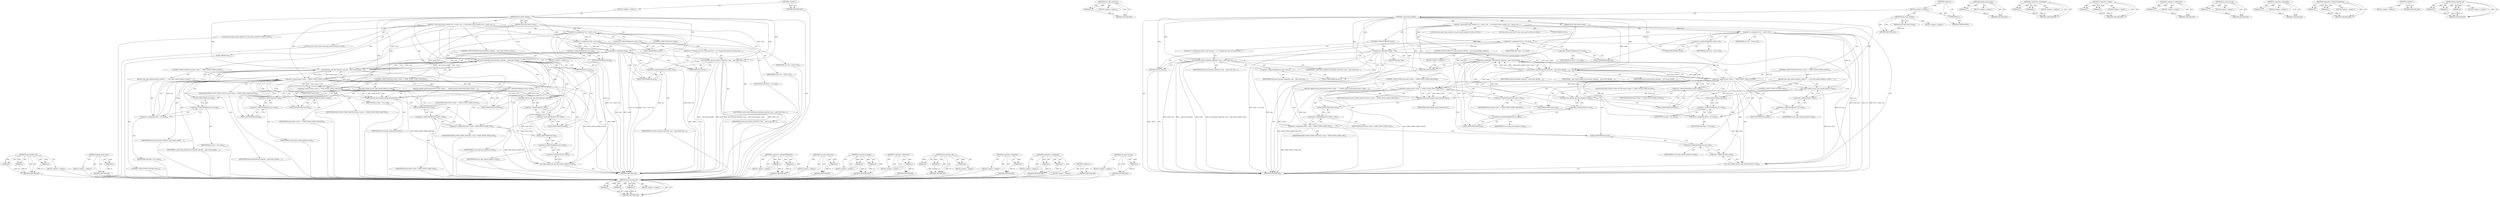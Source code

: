 digraph "task_function_call" {
vulnerable_126 [label=<(METHOD,task_function_call)>];
vulnerable_127 [label=<(PARAM,p1)>];
vulnerable_128 [label=<(PARAM,p2)>];
vulnerable_129 [label=<(PARAM,p3)>];
vulnerable_130 [label=<(BLOCK,&lt;empty&gt;,&lt;empty&gt;)>];
vulnerable_131 [label=<(METHOD_RETURN,ANY)>];
vulnerable_149 [label=<(METHOD,update_group_times)>];
vulnerable_150 [label=<(PARAM,p1)>];
vulnerable_151 [label=<(BLOCK,&lt;empty&gt;,&lt;empty&gt;)>];
vulnerable_152 [label=<(METHOD_RETURN,ANY)>];
vulnerable_6 [label=<(METHOD,&lt;global&gt;)<SUB>1</SUB>>];
vulnerable_7 [label=<(BLOCK,&lt;empty&gt;,&lt;empty&gt;)<SUB>1</SUB>>];
vulnerable_8 [label=<(METHOD,perf_event_disable)<SUB>1</SUB>>];
vulnerable_9 [label=<(PARAM,struct perf_event *event)<SUB>1</SUB>>];
vulnerable_10 [label=<(BLOCK,{
 	struct perf_event_context *ctx = event-&gt;ctx...,{
 	struct perf_event_context *ctx = event-&gt;ctx...)<SUB>2</SUB>>];
vulnerable_11 [label="<(LOCAL,struct perf_event_context* ctx: perf_event_context*)<SUB>3</SUB>>"];
vulnerable_12 [label=<(&lt;operator&gt;.assignment,*ctx = event-&gt;ctx)<SUB>3</SUB>>];
vulnerable_13 [label=<(IDENTIFIER,ctx,*ctx = event-&gt;ctx)<SUB>3</SUB>>];
vulnerable_14 [label=<(&lt;operator&gt;.indirectFieldAccess,event-&gt;ctx)<SUB>3</SUB>>];
vulnerable_15 [label=<(IDENTIFIER,event,*ctx = event-&gt;ctx)<SUB>3</SUB>>];
vulnerable_16 [label=<(FIELD_IDENTIFIER,ctx,ctx)<SUB>3</SUB>>];
vulnerable_17 [label="<(LOCAL,struct task_struct* task: task_struct*)<SUB>4</SUB>>"];
vulnerable_18 [label=<(&lt;operator&gt;.assignment,*task = ctx-&gt;task)<SUB>4</SUB>>];
vulnerable_19 [label=<(IDENTIFIER,task,*task = ctx-&gt;task)<SUB>4</SUB>>];
vulnerable_20 [label=<(&lt;operator&gt;.indirectFieldAccess,ctx-&gt;task)<SUB>4</SUB>>];
vulnerable_21 [label=<(IDENTIFIER,ctx,*task = ctx-&gt;task)<SUB>4</SUB>>];
vulnerable_22 [label=<(FIELD_IDENTIFIER,task,task)<SUB>4</SUB>>];
vulnerable_23 [label=<(CONTROL_STRUCTURE,IF,if (!task))<SUB>6</SUB>>];
vulnerable_24 [label=<(&lt;operator&gt;.logicalNot,!task)<SUB>6</SUB>>];
vulnerable_25 [label=<(IDENTIFIER,task,!task)<SUB>6</SUB>>];
vulnerable_26 [label=<(BLOCK,{
		/*
		 * Disable the event on the cpu that i...,{
		/*
		 * Disable the event on the cpu that i...)<SUB>6</SUB>>];
vulnerable_27 [label=<(cpu_function_call,cpu_function_call(event-&gt;cpu, __perf_event_disa...)<SUB>10</SUB>>];
vulnerable_28 [label=<(&lt;operator&gt;.indirectFieldAccess,event-&gt;cpu)<SUB>10</SUB>>];
vulnerable_29 [label=<(IDENTIFIER,event,cpu_function_call(event-&gt;cpu, __perf_event_disa...)<SUB>10</SUB>>];
vulnerable_30 [label=<(FIELD_IDENTIFIER,cpu,cpu)<SUB>10</SUB>>];
vulnerable_31 [label=<(IDENTIFIER,__perf_event_disable,cpu_function_call(event-&gt;cpu, __perf_event_disa...)<SUB>10</SUB>>];
vulnerable_32 [label=<(IDENTIFIER,event,cpu_function_call(event-&gt;cpu, __perf_event_disa...)<SUB>10</SUB>>];
vulnerable_33 [label=<(RETURN,return;,return;)<SUB>11</SUB>>];
vulnerable_34 [label=<(JUMP_TARGET,retry)<SUB>14</SUB>>];
vulnerable_35 [label=<(CONTROL_STRUCTURE,IF,if (!task_function_call(task, __perf_event_disable, event)))<SUB>15</SUB>>];
vulnerable_36 [label=<(&lt;operator&gt;.logicalNot,!task_function_call(task, __perf_event_disable,...)<SUB>15</SUB>>];
vulnerable_37 [label=<(task_function_call,task_function_call(task, __perf_event_disable, ...)<SUB>15</SUB>>];
vulnerable_38 [label=<(IDENTIFIER,task,task_function_call(task, __perf_event_disable, ...)<SUB>15</SUB>>];
vulnerable_39 [label=<(IDENTIFIER,__perf_event_disable,task_function_call(task, __perf_event_disable, ...)<SUB>15</SUB>>];
vulnerable_40 [label=<(IDENTIFIER,event,task_function_call(task, __perf_event_disable, ...)<SUB>15</SUB>>];
vulnerable_41 [label=<(BLOCK,&lt;empty&gt;,&lt;empty&gt;)<SUB>16</SUB>>];
vulnerable_42 [label=<(RETURN,return;,return;)<SUB>16</SUB>>];
vulnerable_43 [label=<(raw_spin_lock_irq,raw_spin_lock_irq(&amp;ctx-&gt;lock))<SUB>18</SUB>>];
vulnerable_44 [label=<(&lt;operator&gt;.addressOf,&amp;ctx-&gt;lock)<SUB>18</SUB>>];
vulnerable_45 [label=<(&lt;operator&gt;.indirectFieldAccess,ctx-&gt;lock)<SUB>18</SUB>>];
vulnerable_46 [label=<(IDENTIFIER,ctx,raw_spin_lock_irq(&amp;ctx-&gt;lock))<SUB>18</SUB>>];
vulnerable_47 [label=<(FIELD_IDENTIFIER,lock,lock)<SUB>18</SUB>>];
vulnerable_48 [label=<(CONTROL_STRUCTURE,IF,if (event-&gt;state == PERF_EVENT_STATE_ACTIVE))<SUB>22</SUB>>];
vulnerable_49 [label=<(&lt;operator&gt;.equals,event-&gt;state == PERF_EVENT_STATE_ACTIVE)<SUB>22</SUB>>];
vulnerable_50 [label=<(&lt;operator&gt;.indirectFieldAccess,event-&gt;state)<SUB>22</SUB>>];
vulnerable_51 [label=<(IDENTIFIER,event,event-&gt;state == PERF_EVENT_STATE_ACTIVE)<SUB>22</SUB>>];
vulnerable_52 [label=<(FIELD_IDENTIFIER,state,state)<SUB>22</SUB>>];
vulnerable_53 [label=<(IDENTIFIER,PERF_EVENT_STATE_ACTIVE,event-&gt;state == PERF_EVENT_STATE_ACTIVE)<SUB>22</SUB>>];
vulnerable_54 [label=<(BLOCK,{
		raw_spin_unlock_irq(&amp;ctx-&gt;lock);
		/*
		 * ...,{
		raw_spin_unlock_irq(&amp;ctx-&gt;lock);
		/*
		 * ...)<SUB>22</SUB>>];
vulnerable_55 [label=<(raw_spin_unlock_irq,raw_spin_unlock_irq(&amp;ctx-&gt;lock))<SUB>23</SUB>>];
vulnerable_56 [label=<(&lt;operator&gt;.addressOf,&amp;ctx-&gt;lock)<SUB>23</SUB>>];
vulnerable_57 [label=<(&lt;operator&gt;.indirectFieldAccess,ctx-&gt;lock)<SUB>23</SUB>>];
vulnerable_58 [label=<(IDENTIFIER,ctx,raw_spin_unlock_irq(&amp;ctx-&gt;lock))<SUB>23</SUB>>];
vulnerable_59 [label=<(FIELD_IDENTIFIER,lock,lock)<SUB>23</SUB>>];
vulnerable_60 [label=<(&lt;operator&gt;.assignment,task = ctx-&gt;task)<SUB>28</SUB>>];
vulnerable_61 [label=<(IDENTIFIER,task,task = ctx-&gt;task)<SUB>28</SUB>>];
vulnerable_62 [label=<(&lt;operator&gt;.indirectFieldAccess,ctx-&gt;task)<SUB>28</SUB>>];
vulnerable_63 [label=<(IDENTIFIER,ctx,task = ctx-&gt;task)<SUB>28</SUB>>];
vulnerable_64 [label=<(FIELD_IDENTIFIER,task,task)<SUB>28</SUB>>];
vulnerable_65 [label=<(CONTROL_STRUCTURE,GOTO,goto retry;)<SUB>29</SUB>>];
vulnerable_66 [label=<(CONTROL_STRUCTURE,IF,if (event-&gt;state == PERF_EVENT_STATE_INACTIVE))<SUB>36</SUB>>];
vulnerable_67 [label=<(&lt;operator&gt;.equals,event-&gt;state == PERF_EVENT_STATE_INACTIVE)<SUB>36</SUB>>];
vulnerable_68 [label=<(&lt;operator&gt;.indirectFieldAccess,event-&gt;state)<SUB>36</SUB>>];
vulnerable_69 [label=<(IDENTIFIER,event,event-&gt;state == PERF_EVENT_STATE_INACTIVE)<SUB>36</SUB>>];
vulnerable_70 [label=<(FIELD_IDENTIFIER,state,state)<SUB>36</SUB>>];
vulnerable_71 [label=<(IDENTIFIER,PERF_EVENT_STATE_INACTIVE,event-&gt;state == PERF_EVENT_STATE_INACTIVE)<SUB>36</SUB>>];
vulnerable_72 [label=<(BLOCK,{
		update_group_times(event);
		event-&gt;state =...,{
		update_group_times(event);
		event-&gt;state =...)<SUB>36</SUB>>];
vulnerable_73 [label=<(update_group_times,update_group_times(event))<SUB>37</SUB>>];
vulnerable_74 [label=<(IDENTIFIER,event,update_group_times(event))<SUB>37</SUB>>];
vulnerable_75 [label=<(&lt;operator&gt;.assignment,event-&gt;state = PERF_EVENT_STATE_OFF)<SUB>38</SUB>>];
vulnerable_76 [label=<(&lt;operator&gt;.indirectFieldAccess,event-&gt;state)<SUB>38</SUB>>];
vulnerable_77 [label=<(IDENTIFIER,event,event-&gt;state = PERF_EVENT_STATE_OFF)<SUB>38</SUB>>];
vulnerable_78 [label=<(FIELD_IDENTIFIER,state,state)<SUB>38</SUB>>];
vulnerable_79 [label=<(IDENTIFIER,PERF_EVENT_STATE_OFF,event-&gt;state = PERF_EVENT_STATE_OFF)<SUB>38</SUB>>];
vulnerable_80 [label=<(raw_spin_unlock_irq,raw_spin_unlock_irq(&amp;ctx-&gt;lock))<SUB>40</SUB>>];
vulnerable_81 [label=<(&lt;operator&gt;.addressOf,&amp;ctx-&gt;lock)<SUB>40</SUB>>];
vulnerable_82 [label=<(&lt;operator&gt;.indirectFieldAccess,ctx-&gt;lock)<SUB>40</SUB>>];
vulnerable_83 [label=<(IDENTIFIER,ctx,raw_spin_unlock_irq(&amp;ctx-&gt;lock))<SUB>40</SUB>>];
vulnerable_84 [label=<(FIELD_IDENTIFIER,lock,lock)<SUB>40</SUB>>];
vulnerable_85 [label=<(METHOD_RETURN,void)<SUB>1</SUB>>];
vulnerable_87 [label=<(METHOD_RETURN,ANY)<SUB>1</SUB>>];
vulnerable_111 [label=<(METHOD,&lt;operator&gt;.indirectFieldAccess)>];
vulnerable_112 [label=<(PARAM,p1)>];
vulnerable_113 [label=<(PARAM,p2)>];
vulnerable_114 [label=<(BLOCK,&lt;empty&gt;,&lt;empty&gt;)>];
vulnerable_115 [label=<(METHOD_RETURN,ANY)>];
vulnerable_145 [label=<(METHOD,raw_spin_unlock_irq)>];
vulnerable_146 [label=<(PARAM,p1)>];
vulnerable_147 [label=<(BLOCK,&lt;empty&gt;,&lt;empty&gt;)>];
vulnerable_148 [label=<(METHOD_RETURN,ANY)>];
vulnerable_140 [label=<(METHOD,&lt;operator&gt;.equals)>];
vulnerable_141 [label=<(PARAM,p1)>];
vulnerable_142 [label=<(PARAM,p2)>];
vulnerable_143 [label=<(BLOCK,&lt;empty&gt;,&lt;empty&gt;)>];
vulnerable_144 [label=<(METHOD_RETURN,ANY)>];
vulnerable_136 [label=<(METHOD,&lt;operator&gt;.addressOf)>];
vulnerable_137 [label=<(PARAM,p1)>];
vulnerable_138 [label=<(BLOCK,&lt;empty&gt;,&lt;empty&gt;)>];
vulnerable_139 [label=<(METHOD_RETURN,ANY)>];
vulnerable_120 [label=<(METHOD,cpu_function_call)>];
vulnerable_121 [label=<(PARAM,p1)>];
vulnerable_122 [label=<(PARAM,p2)>];
vulnerable_123 [label=<(PARAM,p3)>];
vulnerable_124 [label=<(BLOCK,&lt;empty&gt;,&lt;empty&gt;)>];
vulnerable_125 [label=<(METHOD_RETURN,ANY)>];
vulnerable_116 [label=<(METHOD,&lt;operator&gt;.logicalNot)>];
vulnerable_117 [label=<(PARAM,p1)>];
vulnerable_118 [label=<(BLOCK,&lt;empty&gt;,&lt;empty&gt;)>];
vulnerable_119 [label=<(METHOD_RETURN,ANY)>];
vulnerable_106 [label=<(METHOD,&lt;operator&gt;.assignment)>];
vulnerable_107 [label=<(PARAM,p1)>];
vulnerable_108 [label=<(PARAM,p2)>];
vulnerable_109 [label=<(BLOCK,&lt;empty&gt;,&lt;empty&gt;)>];
vulnerable_110 [label=<(METHOD_RETURN,ANY)>];
vulnerable_100 [label=<(METHOD,&lt;global&gt;)<SUB>1</SUB>>];
vulnerable_101 [label=<(BLOCK,&lt;empty&gt;,&lt;empty&gt;)>];
vulnerable_102 [label=<(METHOD_RETURN,ANY)>];
vulnerable_132 [label=<(METHOD,raw_spin_lock_irq)>];
vulnerable_133 [label=<(PARAM,p1)>];
vulnerable_134 [label=<(BLOCK,&lt;empty&gt;,&lt;empty&gt;)>];
vulnerable_135 [label=<(METHOD_RETURN,ANY)>];
fixed_126 [label=<(METHOD,cpu_function_call)>];
fixed_127 [label=<(PARAM,p1)>];
fixed_128 [label=<(PARAM,p2)>];
fixed_129 [label=<(PARAM,p3)>];
fixed_130 [label=<(BLOCK,&lt;empty&gt;,&lt;empty&gt;)>];
fixed_131 [label=<(METHOD_RETURN,ANY)>];
fixed_151 [label=<(METHOD,raw_spin_unlock_irq)>];
fixed_152 [label=<(PARAM,p1)>];
fixed_153 [label=<(BLOCK,&lt;empty&gt;,&lt;empty&gt;)>];
fixed_154 [label=<(METHOD_RETURN,ANY)>];
fixed_6 [label=<(METHOD,&lt;global&gt;)<SUB>1</SUB>>];
fixed_7 [label=<(BLOCK,&lt;empty&gt;,&lt;empty&gt;)<SUB>1</SUB>>];
fixed_8 [label=<(METHOD,perf_event_disable)<SUB>1</SUB>>];
fixed_9 [label=<(PARAM,struct perf_event *event)<SUB>1</SUB>>];
fixed_10 [label=<(BLOCK,&lt;empty&gt;,&lt;empty&gt;)>];
fixed_11 [label=<(METHOD_RETURN,void)<SUB>1</SUB>>];
fixed_13 [label=<(UNKNOWN,),))<SUB>1</SUB>>];
fixed_14 [label=<(METHOD,_perf_event_disable)<SUB>2</SUB>>];
fixed_15 [label=<(PARAM,struct perf_event *event)<SUB>2</SUB>>];
fixed_16 [label=<(BLOCK,{
 	struct perf_event_context *ctx = event-&gt;ctx...,{
 	struct perf_event_context *ctx = event-&gt;ctx...)<SUB>3</SUB>>];
fixed_17 [label="<(LOCAL,struct perf_event_context* ctx: perf_event_context*)<SUB>4</SUB>>"];
fixed_18 [label=<(&lt;operator&gt;.assignment,*ctx = event-&gt;ctx)<SUB>4</SUB>>];
fixed_19 [label=<(IDENTIFIER,ctx,*ctx = event-&gt;ctx)<SUB>4</SUB>>];
fixed_20 [label=<(&lt;operator&gt;.indirectFieldAccess,event-&gt;ctx)<SUB>4</SUB>>];
fixed_21 [label=<(IDENTIFIER,event,*ctx = event-&gt;ctx)<SUB>4</SUB>>];
fixed_22 [label=<(FIELD_IDENTIFIER,ctx,ctx)<SUB>4</SUB>>];
fixed_23 [label="<(LOCAL,struct task_struct* task: task_struct*)<SUB>5</SUB>>"];
fixed_24 [label=<(&lt;operator&gt;.assignment,*task = ctx-&gt;task)<SUB>5</SUB>>];
fixed_25 [label=<(IDENTIFIER,task,*task = ctx-&gt;task)<SUB>5</SUB>>];
fixed_26 [label=<(&lt;operator&gt;.indirectFieldAccess,ctx-&gt;task)<SUB>5</SUB>>];
fixed_27 [label=<(IDENTIFIER,ctx,*task = ctx-&gt;task)<SUB>5</SUB>>];
fixed_28 [label=<(FIELD_IDENTIFIER,task,task)<SUB>5</SUB>>];
fixed_29 [label=<(CONTROL_STRUCTURE,IF,if (!task))<SUB>7</SUB>>];
fixed_30 [label=<(&lt;operator&gt;.logicalNot,!task)<SUB>7</SUB>>];
fixed_31 [label=<(IDENTIFIER,task,!task)<SUB>7</SUB>>];
fixed_32 [label=<(BLOCK,{
		/*
		 * Disable the event on the cpu that i...,{
		/*
		 * Disable the event on the cpu that i...)<SUB>7</SUB>>];
fixed_33 [label=<(cpu_function_call,cpu_function_call(event-&gt;cpu, __perf_event_disa...)<SUB>11</SUB>>];
fixed_34 [label=<(&lt;operator&gt;.indirectFieldAccess,event-&gt;cpu)<SUB>11</SUB>>];
fixed_35 [label=<(IDENTIFIER,event,cpu_function_call(event-&gt;cpu, __perf_event_disa...)<SUB>11</SUB>>];
fixed_36 [label=<(FIELD_IDENTIFIER,cpu,cpu)<SUB>11</SUB>>];
fixed_37 [label=<(IDENTIFIER,__perf_event_disable,cpu_function_call(event-&gt;cpu, __perf_event_disa...)<SUB>11</SUB>>];
fixed_38 [label=<(IDENTIFIER,event,cpu_function_call(event-&gt;cpu, __perf_event_disa...)<SUB>11</SUB>>];
fixed_39 [label=<(RETURN,return;,return;)<SUB>12</SUB>>];
fixed_40 [label=<(JUMP_TARGET,retry)<SUB>15</SUB>>];
fixed_41 [label=<(CONTROL_STRUCTURE,IF,if (!task_function_call(task, __perf_event_disable, event)))<SUB>16</SUB>>];
fixed_42 [label=<(&lt;operator&gt;.logicalNot,!task_function_call(task, __perf_event_disable,...)<SUB>16</SUB>>];
fixed_43 [label=<(task_function_call,task_function_call(task, __perf_event_disable, ...)<SUB>16</SUB>>];
fixed_44 [label=<(IDENTIFIER,task,task_function_call(task, __perf_event_disable, ...)<SUB>16</SUB>>];
fixed_45 [label=<(IDENTIFIER,__perf_event_disable,task_function_call(task, __perf_event_disable, ...)<SUB>16</SUB>>];
fixed_46 [label=<(IDENTIFIER,event,task_function_call(task, __perf_event_disable, ...)<SUB>16</SUB>>];
fixed_47 [label=<(BLOCK,&lt;empty&gt;,&lt;empty&gt;)<SUB>17</SUB>>];
fixed_48 [label=<(RETURN,return;,return;)<SUB>17</SUB>>];
fixed_49 [label=<(raw_spin_lock_irq,raw_spin_lock_irq(&amp;ctx-&gt;lock))<SUB>19</SUB>>];
fixed_50 [label=<(&lt;operator&gt;.addressOf,&amp;ctx-&gt;lock)<SUB>19</SUB>>];
fixed_51 [label=<(&lt;operator&gt;.indirectFieldAccess,ctx-&gt;lock)<SUB>19</SUB>>];
fixed_52 [label=<(IDENTIFIER,ctx,raw_spin_lock_irq(&amp;ctx-&gt;lock))<SUB>19</SUB>>];
fixed_53 [label=<(FIELD_IDENTIFIER,lock,lock)<SUB>19</SUB>>];
fixed_54 [label=<(CONTROL_STRUCTURE,IF,if (event-&gt;state == PERF_EVENT_STATE_ACTIVE))<SUB>23</SUB>>];
fixed_55 [label=<(&lt;operator&gt;.equals,event-&gt;state == PERF_EVENT_STATE_ACTIVE)<SUB>23</SUB>>];
fixed_56 [label=<(&lt;operator&gt;.indirectFieldAccess,event-&gt;state)<SUB>23</SUB>>];
fixed_57 [label=<(IDENTIFIER,event,event-&gt;state == PERF_EVENT_STATE_ACTIVE)<SUB>23</SUB>>];
fixed_58 [label=<(FIELD_IDENTIFIER,state,state)<SUB>23</SUB>>];
fixed_59 [label=<(IDENTIFIER,PERF_EVENT_STATE_ACTIVE,event-&gt;state == PERF_EVENT_STATE_ACTIVE)<SUB>23</SUB>>];
fixed_60 [label=<(BLOCK,{
		raw_spin_unlock_irq(&amp;ctx-&gt;lock);
		/*
		 * ...,{
		raw_spin_unlock_irq(&amp;ctx-&gt;lock);
		/*
		 * ...)<SUB>23</SUB>>];
fixed_61 [label=<(raw_spin_unlock_irq,raw_spin_unlock_irq(&amp;ctx-&gt;lock))<SUB>24</SUB>>];
fixed_62 [label=<(&lt;operator&gt;.addressOf,&amp;ctx-&gt;lock)<SUB>24</SUB>>];
fixed_63 [label=<(&lt;operator&gt;.indirectFieldAccess,ctx-&gt;lock)<SUB>24</SUB>>];
fixed_64 [label=<(IDENTIFIER,ctx,raw_spin_unlock_irq(&amp;ctx-&gt;lock))<SUB>24</SUB>>];
fixed_65 [label=<(FIELD_IDENTIFIER,lock,lock)<SUB>24</SUB>>];
fixed_66 [label=<(&lt;operator&gt;.assignment,task = ctx-&gt;task)<SUB>29</SUB>>];
fixed_67 [label=<(IDENTIFIER,task,task = ctx-&gt;task)<SUB>29</SUB>>];
fixed_68 [label=<(&lt;operator&gt;.indirectFieldAccess,ctx-&gt;task)<SUB>29</SUB>>];
fixed_69 [label=<(IDENTIFIER,ctx,task = ctx-&gt;task)<SUB>29</SUB>>];
fixed_70 [label=<(FIELD_IDENTIFIER,task,task)<SUB>29</SUB>>];
fixed_71 [label=<(CONTROL_STRUCTURE,GOTO,goto retry;)<SUB>30</SUB>>];
fixed_72 [label=<(CONTROL_STRUCTURE,IF,if (event-&gt;state == PERF_EVENT_STATE_INACTIVE))<SUB>37</SUB>>];
fixed_73 [label=<(&lt;operator&gt;.equals,event-&gt;state == PERF_EVENT_STATE_INACTIVE)<SUB>37</SUB>>];
fixed_74 [label=<(&lt;operator&gt;.indirectFieldAccess,event-&gt;state)<SUB>37</SUB>>];
fixed_75 [label=<(IDENTIFIER,event,event-&gt;state == PERF_EVENT_STATE_INACTIVE)<SUB>37</SUB>>];
fixed_76 [label=<(FIELD_IDENTIFIER,state,state)<SUB>37</SUB>>];
fixed_77 [label=<(IDENTIFIER,PERF_EVENT_STATE_INACTIVE,event-&gt;state == PERF_EVENT_STATE_INACTIVE)<SUB>37</SUB>>];
fixed_78 [label=<(BLOCK,{
		update_group_times(event);
		event-&gt;state =...,{
		update_group_times(event);
		event-&gt;state =...)<SUB>37</SUB>>];
fixed_79 [label=<(update_group_times,update_group_times(event))<SUB>38</SUB>>];
fixed_80 [label=<(IDENTIFIER,event,update_group_times(event))<SUB>38</SUB>>];
fixed_81 [label=<(&lt;operator&gt;.assignment,event-&gt;state = PERF_EVENT_STATE_OFF)<SUB>39</SUB>>];
fixed_82 [label=<(&lt;operator&gt;.indirectFieldAccess,event-&gt;state)<SUB>39</SUB>>];
fixed_83 [label=<(IDENTIFIER,event,event-&gt;state = PERF_EVENT_STATE_OFF)<SUB>39</SUB>>];
fixed_84 [label=<(FIELD_IDENTIFIER,state,state)<SUB>39</SUB>>];
fixed_85 [label=<(IDENTIFIER,PERF_EVENT_STATE_OFF,event-&gt;state = PERF_EVENT_STATE_OFF)<SUB>39</SUB>>];
fixed_86 [label=<(raw_spin_unlock_irq,raw_spin_unlock_irq(&amp;ctx-&gt;lock))<SUB>41</SUB>>];
fixed_87 [label=<(&lt;operator&gt;.addressOf,&amp;ctx-&gt;lock)<SUB>41</SUB>>];
fixed_88 [label=<(&lt;operator&gt;.indirectFieldAccess,ctx-&gt;lock)<SUB>41</SUB>>];
fixed_89 [label=<(IDENTIFIER,ctx,raw_spin_unlock_irq(&amp;ctx-&gt;lock))<SUB>41</SUB>>];
fixed_90 [label=<(FIELD_IDENTIFIER,lock,lock)<SUB>41</SUB>>];
fixed_91 [label=<(METHOD_RETURN,void)<SUB>2</SUB>>];
fixed_93 [label=<(METHOD_RETURN,ANY)<SUB>1</SUB>>];
fixed_155 [label=<(METHOD,update_group_times)>];
fixed_156 [label=<(PARAM,p1)>];
fixed_157 [label=<(BLOCK,&lt;empty&gt;,&lt;empty&gt;)>];
fixed_158 [label=<(METHOD_RETURN,ANY)>];
fixed_112 [label=<(METHOD,&lt;operator&gt;.assignment)>];
fixed_113 [label=<(PARAM,p1)>];
fixed_114 [label=<(PARAM,p2)>];
fixed_115 [label=<(BLOCK,&lt;empty&gt;,&lt;empty&gt;)>];
fixed_116 [label=<(METHOD_RETURN,ANY)>];
fixed_146 [label=<(METHOD,&lt;operator&gt;.equals)>];
fixed_147 [label=<(PARAM,p1)>];
fixed_148 [label=<(PARAM,p2)>];
fixed_149 [label=<(BLOCK,&lt;empty&gt;,&lt;empty&gt;)>];
fixed_150 [label=<(METHOD_RETURN,ANY)>];
fixed_142 [label=<(METHOD,&lt;operator&gt;.addressOf)>];
fixed_143 [label=<(PARAM,p1)>];
fixed_144 [label=<(BLOCK,&lt;empty&gt;,&lt;empty&gt;)>];
fixed_145 [label=<(METHOD_RETURN,ANY)>];
fixed_138 [label=<(METHOD,raw_spin_lock_irq)>];
fixed_139 [label=<(PARAM,p1)>];
fixed_140 [label=<(BLOCK,&lt;empty&gt;,&lt;empty&gt;)>];
fixed_141 [label=<(METHOD_RETURN,ANY)>];
fixed_122 [label=<(METHOD,&lt;operator&gt;.logicalNot)>];
fixed_123 [label=<(PARAM,p1)>];
fixed_124 [label=<(BLOCK,&lt;empty&gt;,&lt;empty&gt;)>];
fixed_125 [label=<(METHOD_RETURN,ANY)>];
fixed_117 [label=<(METHOD,&lt;operator&gt;.indirectFieldAccess)>];
fixed_118 [label=<(PARAM,p1)>];
fixed_119 [label=<(PARAM,p2)>];
fixed_120 [label=<(BLOCK,&lt;empty&gt;,&lt;empty&gt;)>];
fixed_121 [label=<(METHOD_RETURN,ANY)>];
fixed_106 [label=<(METHOD,&lt;global&gt;)<SUB>1</SUB>>];
fixed_107 [label=<(BLOCK,&lt;empty&gt;,&lt;empty&gt;)>];
fixed_108 [label=<(METHOD_RETURN,ANY)>];
fixed_132 [label=<(METHOD,task_function_call)>];
fixed_133 [label=<(PARAM,p1)>];
fixed_134 [label=<(PARAM,p2)>];
fixed_135 [label=<(PARAM,p3)>];
fixed_136 [label=<(BLOCK,&lt;empty&gt;,&lt;empty&gt;)>];
fixed_137 [label=<(METHOD_RETURN,ANY)>];
vulnerable_126 -> vulnerable_127  [key=0, label="AST: "];
vulnerable_126 -> vulnerable_127  [key=1, label="DDG: "];
vulnerable_126 -> vulnerable_130  [key=0, label="AST: "];
vulnerable_126 -> vulnerable_128  [key=0, label="AST: "];
vulnerable_126 -> vulnerable_128  [key=1, label="DDG: "];
vulnerable_126 -> vulnerable_131  [key=0, label="AST: "];
vulnerable_126 -> vulnerable_131  [key=1, label="CFG: "];
vulnerable_126 -> vulnerable_129  [key=0, label="AST: "];
vulnerable_126 -> vulnerable_129  [key=1, label="DDG: "];
vulnerable_127 -> vulnerable_131  [key=0, label="DDG: p1"];
vulnerable_128 -> vulnerable_131  [key=0, label="DDG: p2"];
vulnerable_129 -> vulnerable_131  [key=0, label="DDG: p3"];
vulnerable_130 -> fixed_126  [key=0];
vulnerable_131 -> fixed_126  [key=0];
vulnerable_149 -> vulnerable_150  [key=0, label="AST: "];
vulnerable_149 -> vulnerable_150  [key=1, label="DDG: "];
vulnerable_149 -> vulnerable_151  [key=0, label="AST: "];
vulnerable_149 -> vulnerable_152  [key=0, label="AST: "];
vulnerable_149 -> vulnerable_152  [key=1, label="CFG: "];
vulnerable_150 -> vulnerable_152  [key=0, label="DDG: p1"];
vulnerable_151 -> fixed_126  [key=0];
vulnerable_152 -> fixed_126  [key=0];
vulnerable_6 -> vulnerable_7  [key=0, label="AST: "];
vulnerable_6 -> vulnerable_87  [key=0, label="AST: "];
vulnerable_6 -> vulnerable_87  [key=1, label="CFG: "];
vulnerable_7 -> vulnerable_8  [key=0, label="AST: "];
vulnerable_8 -> vulnerable_9  [key=0, label="AST: "];
vulnerable_8 -> vulnerable_9  [key=1, label="DDG: "];
vulnerable_8 -> vulnerable_10  [key=0, label="AST: "];
vulnerable_8 -> vulnerable_85  [key=0, label="AST: "];
vulnerable_8 -> vulnerable_16  [key=0, label="CFG: "];
vulnerable_8 -> vulnerable_24  [key=0, label="DDG: "];
vulnerable_8 -> vulnerable_33  [key=0, label="DDG: "];
vulnerable_8 -> vulnerable_42  [key=0, label="DDG: "];
vulnerable_8 -> vulnerable_49  [key=0, label="DDG: "];
vulnerable_8 -> vulnerable_67  [key=0, label="DDG: "];
vulnerable_8 -> vulnerable_75  [key=0, label="DDG: "];
vulnerable_8 -> vulnerable_27  [key=0, label="DDG: "];
vulnerable_8 -> vulnerable_37  [key=0, label="DDG: "];
vulnerable_8 -> vulnerable_73  [key=0, label="DDG: "];
vulnerable_9 -> vulnerable_12  [key=0, label="DDG: event"];
vulnerable_9 -> vulnerable_27  [key=0, label="DDG: event"];
vulnerable_9 -> vulnerable_37  [key=0, label="DDG: event"];
vulnerable_9 -> vulnerable_73  [key=0, label="DDG: event"];
vulnerable_10 -> vulnerable_11  [key=0, label="AST: "];
vulnerable_10 -> vulnerable_12  [key=0, label="AST: "];
vulnerable_10 -> vulnerable_17  [key=0, label="AST: "];
vulnerable_10 -> vulnerable_18  [key=0, label="AST: "];
vulnerable_10 -> vulnerable_23  [key=0, label="AST: "];
vulnerable_10 -> vulnerable_34  [key=0, label="AST: "];
vulnerable_10 -> vulnerable_35  [key=0, label="AST: "];
vulnerable_10 -> vulnerable_43  [key=0, label="AST: "];
vulnerable_10 -> vulnerable_48  [key=0, label="AST: "];
vulnerable_10 -> vulnerable_66  [key=0, label="AST: "];
vulnerable_10 -> vulnerable_80  [key=0, label="AST: "];
vulnerable_11 -> fixed_126  [key=0];
vulnerable_12 -> vulnerable_13  [key=0, label="AST: "];
vulnerable_12 -> vulnerable_14  [key=0, label="AST: "];
vulnerable_12 -> vulnerable_22  [key=0, label="CFG: "];
vulnerable_12 -> vulnerable_85  [key=0, label="DDG: ctx"];
vulnerable_12 -> vulnerable_85  [key=1, label="DDG: event-&gt;ctx"];
vulnerable_12 -> vulnerable_85  [key=2, label="DDG: *ctx = event-&gt;ctx"];
vulnerable_12 -> vulnerable_18  [key=0, label="DDG: ctx"];
vulnerable_12 -> vulnerable_43  [key=0, label="DDG: ctx"];
vulnerable_12 -> vulnerable_80  [key=0, label="DDG: ctx"];
vulnerable_12 -> vulnerable_60  [key=0, label="DDG: ctx"];
vulnerable_12 -> vulnerable_55  [key=0, label="DDG: ctx"];
vulnerable_13 -> fixed_126  [key=0];
vulnerable_14 -> vulnerable_15  [key=0, label="AST: "];
vulnerable_14 -> vulnerable_16  [key=0, label="AST: "];
vulnerable_14 -> vulnerable_12  [key=0, label="CFG: "];
vulnerable_15 -> fixed_126  [key=0];
vulnerable_16 -> vulnerable_14  [key=0, label="CFG: "];
vulnerable_17 -> fixed_126  [key=0];
vulnerable_18 -> vulnerable_19  [key=0, label="AST: "];
vulnerable_18 -> vulnerable_20  [key=0, label="AST: "];
vulnerable_18 -> vulnerable_24  [key=0, label="CFG: "];
vulnerable_18 -> vulnerable_24  [key=1, label="DDG: task"];
vulnerable_18 -> vulnerable_85  [key=0, label="DDG: ctx-&gt;task"];
vulnerable_18 -> vulnerable_85  [key=1, label="DDG: *task = ctx-&gt;task"];
vulnerable_19 -> fixed_126  [key=0];
vulnerable_20 -> vulnerable_21  [key=0, label="AST: "];
vulnerable_20 -> vulnerable_22  [key=0, label="AST: "];
vulnerable_20 -> vulnerable_18  [key=0, label="CFG: "];
vulnerable_21 -> fixed_126  [key=0];
vulnerable_22 -> vulnerable_20  [key=0, label="CFG: "];
vulnerable_23 -> vulnerable_24  [key=0, label="AST: "];
vulnerable_23 -> vulnerable_26  [key=0, label="AST: "];
vulnerable_24 -> vulnerable_25  [key=0, label="AST: "];
vulnerable_24 -> vulnerable_30  [key=0, label="CFG: "];
vulnerable_24 -> vulnerable_30  [key=1, label="CDG: "];
vulnerable_24 -> vulnerable_37  [key=0, label="CFG: "];
vulnerable_24 -> vulnerable_37  [key=1, label="DDG: task"];
vulnerable_24 -> vulnerable_37  [key=2, label="CDG: "];
vulnerable_24 -> vulnerable_85  [key=0, label="DDG: task"];
vulnerable_24 -> vulnerable_85  [key=1, label="DDG: !task"];
vulnerable_24 -> vulnerable_28  [key=0, label="CDG: "];
vulnerable_24 -> vulnerable_27  [key=0, label="CDG: "];
vulnerable_24 -> vulnerable_33  [key=0, label="CDG: "];
vulnerable_24 -> vulnerable_36  [key=0, label="CDG: "];
vulnerable_25 -> fixed_126  [key=0];
vulnerable_26 -> vulnerable_27  [key=0, label="AST: "];
vulnerable_26 -> vulnerable_33  [key=0, label="AST: "];
vulnerable_27 -> vulnerable_28  [key=0, label="AST: "];
vulnerable_27 -> vulnerable_31  [key=0, label="AST: "];
vulnerable_27 -> vulnerable_32  [key=0, label="AST: "];
vulnerable_27 -> vulnerable_33  [key=0, label="CFG: "];
vulnerable_27 -> vulnerable_85  [key=0, label="DDG: event-&gt;cpu"];
vulnerable_27 -> vulnerable_85  [key=1, label="DDG: __perf_event_disable"];
vulnerable_27 -> vulnerable_85  [key=2, label="DDG: event"];
vulnerable_27 -> vulnerable_85  [key=3, label="DDG: cpu_function_call(event-&gt;cpu, __perf_event_disable, event)"];
vulnerable_28 -> vulnerable_29  [key=0, label="AST: "];
vulnerable_28 -> vulnerable_30  [key=0, label="AST: "];
vulnerable_28 -> vulnerable_27  [key=0, label="CFG: "];
vulnerable_29 -> fixed_126  [key=0];
vulnerable_30 -> vulnerable_28  [key=0, label="CFG: "];
vulnerable_31 -> fixed_126  [key=0];
vulnerable_32 -> fixed_126  [key=0];
vulnerable_33 -> vulnerable_85  [key=0, label="CFG: "];
vulnerable_33 -> vulnerable_85  [key=1, label="DDG: &lt;RET&gt;"];
vulnerable_34 -> fixed_126  [key=0];
vulnerable_35 -> vulnerable_36  [key=0, label="AST: "];
vulnerable_35 -> vulnerable_41  [key=0, label="AST: "];
vulnerable_36 -> vulnerable_37  [key=0, label="AST: "];
vulnerable_36 -> vulnerable_42  [key=0, label="CFG: "];
vulnerable_36 -> vulnerable_42  [key=1, label="CDG: "];
vulnerable_36 -> vulnerable_47  [key=0, label="CFG: "];
vulnerable_36 -> vulnerable_47  [key=1, label="CDG: "];
vulnerable_36 -> vulnerable_49  [key=0, label="CDG: "];
vulnerable_36 -> vulnerable_52  [key=0, label="CDG: "];
vulnerable_36 -> vulnerable_45  [key=0, label="CDG: "];
vulnerable_36 -> vulnerable_50  [key=0, label="CDG: "];
vulnerable_36 -> vulnerable_44  [key=0, label="CDG: "];
vulnerable_36 -> vulnerable_43  [key=0, label="CDG: "];
vulnerable_37 -> vulnerable_38  [key=0, label="AST: "];
vulnerable_37 -> vulnerable_39  [key=0, label="AST: "];
vulnerable_37 -> vulnerable_40  [key=0, label="AST: "];
vulnerable_37 -> vulnerable_36  [key=0, label="CFG: "];
vulnerable_37 -> vulnerable_36  [key=1, label="DDG: task"];
vulnerable_37 -> vulnerable_36  [key=2, label="DDG: __perf_event_disable"];
vulnerable_37 -> vulnerable_36  [key=3, label="DDG: event"];
vulnerable_37 -> vulnerable_49  [key=0, label="DDG: event"];
vulnerable_37 -> vulnerable_67  [key=0, label="DDG: event"];
vulnerable_37 -> vulnerable_73  [key=0, label="DDG: event"];
vulnerable_38 -> fixed_126  [key=0];
vulnerable_39 -> fixed_126  [key=0];
vulnerable_40 -> fixed_126  [key=0];
vulnerable_41 -> vulnerable_42  [key=0, label="AST: "];
vulnerable_42 -> vulnerable_85  [key=0, label="CFG: "];
vulnerable_42 -> vulnerable_85  [key=1, label="DDG: &lt;RET&gt;"];
vulnerable_43 -> vulnerable_44  [key=0, label="AST: "];
vulnerable_43 -> vulnerable_52  [key=0, label="CFG: "];
vulnerable_43 -> vulnerable_80  [key=0, label="DDG: &amp;ctx-&gt;lock"];
vulnerable_43 -> vulnerable_55  [key=0, label="DDG: &amp;ctx-&gt;lock"];
vulnerable_44 -> vulnerable_45  [key=0, label="AST: "];
vulnerable_44 -> vulnerable_43  [key=0, label="CFG: "];
vulnerable_45 -> vulnerable_46  [key=0, label="AST: "];
vulnerable_45 -> vulnerable_47  [key=0, label="AST: "];
vulnerable_45 -> vulnerable_44  [key=0, label="CFG: "];
vulnerable_46 -> fixed_126  [key=0];
vulnerable_47 -> vulnerable_45  [key=0, label="CFG: "];
vulnerable_48 -> vulnerable_49  [key=0, label="AST: "];
vulnerable_48 -> vulnerable_54  [key=0, label="AST: "];
vulnerable_49 -> vulnerable_50  [key=0, label="AST: "];
vulnerable_49 -> vulnerable_53  [key=0, label="AST: "];
vulnerable_49 -> vulnerable_59  [key=0, label="CFG: "];
vulnerable_49 -> vulnerable_59  [key=1, label="CDG: "];
vulnerable_49 -> vulnerable_70  [key=0, label="CFG: "];
vulnerable_49 -> vulnerable_70  [key=1, label="CDG: "];
vulnerable_49 -> vulnerable_85  [key=0, label="DDG: PERF_EVENT_STATE_ACTIVE"];
vulnerable_49 -> vulnerable_67  [key=0, label="DDG: event-&gt;state"];
vulnerable_49 -> vulnerable_67  [key=1, label="CDG: "];
vulnerable_49 -> vulnerable_37  [key=0, label="DDG: event-&gt;state"];
vulnerable_49 -> vulnerable_37  [key=1, label="CDG: "];
vulnerable_49 -> vulnerable_68  [key=0, label="CDG: "];
vulnerable_49 -> vulnerable_60  [key=0, label="CDG: "];
vulnerable_49 -> vulnerable_64  [key=0, label="CDG: "];
vulnerable_49 -> vulnerable_57  [key=0, label="CDG: "];
vulnerable_49 -> vulnerable_81  [key=0, label="CDG: "];
vulnerable_49 -> vulnerable_84  [key=0, label="CDG: "];
vulnerable_49 -> vulnerable_56  [key=0, label="CDG: "];
vulnerable_49 -> vulnerable_82  [key=0, label="CDG: "];
vulnerable_49 -> vulnerable_80  [key=0, label="CDG: "];
vulnerable_49 -> vulnerable_36  [key=0, label="CDG: "];
vulnerable_49 -> vulnerable_55  [key=0, label="CDG: "];
vulnerable_49 -> vulnerable_62  [key=0, label="CDG: "];
vulnerable_50 -> vulnerable_51  [key=0, label="AST: "];
vulnerable_50 -> vulnerable_52  [key=0, label="AST: "];
vulnerable_50 -> vulnerable_49  [key=0, label="CFG: "];
vulnerable_51 -> fixed_126  [key=0];
vulnerable_52 -> vulnerable_50  [key=0, label="CFG: "];
vulnerable_53 -> fixed_126  [key=0];
vulnerable_54 -> vulnerable_55  [key=0, label="AST: "];
vulnerable_54 -> vulnerable_60  [key=0, label="AST: "];
vulnerable_54 -> vulnerable_65  [key=0, label="AST: "];
vulnerable_55 -> vulnerable_56  [key=0, label="AST: "];
vulnerable_55 -> vulnerable_64  [key=0, label="CFG: "];
vulnerable_55 -> vulnerable_43  [key=0, label="DDG: &amp;ctx-&gt;lock"];
vulnerable_55 -> vulnerable_80  [key=0, label="DDG: &amp;ctx-&gt;lock"];
vulnerable_56 -> vulnerable_57  [key=0, label="AST: "];
vulnerable_56 -> vulnerable_55  [key=0, label="CFG: "];
vulnerable_57 -> vulnerable_58  [key=0, label="AST: "];
vulnerable_57 -> vulnerable_59  [key=0, label="AST: "];
vulnerable_57 -> vulnerable_56  [key=0, label="CFG: "];
vulnerable_58 -> fixed_126  [key=0];
vulnerable_59 -> vulnerable_57  [key=0, label="CFG: "];
vulnerable_60 -> vulnerable_61  [key=0, label="AST: "];
vulnerable_60 -> vulnerable_62  [key=0, label="AST: "];
vulnerable_60 -> vulnerable_37  [key=0, label="CFG: "];
vulnerable_60 -> vulnerable_37  [key=1, label="DDG: task"];
vulnerable_61 -> fixed_126  [key=0];
vulnerable_62 -> vulnerable_63  [key=0, label="AST: "];
vulnerable_62 -> vulnerable_64  [key=0, label="AST: "];
vulnerable_62 -> vulnerable_60  [key=0, label="CFG: "];
vulnerable_63 -> fixed_126  [key=0];
vulnerable_64 -> vulnerable_62  [key=0, label="CFG: "];
vulnerable_65 -> fixed_126  [key=0];
vulnerable_66 -> vulnerable_67  [key=0, label="AST: "];
vulnerable_66 -> vulnerable_72  [key=0, label="AST: "];
vulnerable_67 -> vulnerable_68  [key=0, label="AST: "];
vulnerable_67 -> vulnerable_71  [key=0, label="AST: "];
vulnerable_67 -> vulnerable_73  [key=0, label="CFG: "];
vulnerable_67 -> vulnerable_73  [key=1, label="DDG: event-&gt;state"];
vulnerable_67 -> vulnerable_73  [key=2, label="CDG: "];
vulnerable_67 -> vulnerable_84  [key=0, label="CFG: "];
vulnerable_67 -> vulnerable_85  [key=0, label="DDG: PERF_EVENT_STATE_INACTIVE"];
vulnerable_67 -> vulnerable_75  [key=0, label="CDG: "];
vulnerable_67 -> vulnerable_76  [key=0, label="CDG: "];
vulnerable_67 -> vulnerable_78  [key=0, label="CDG: "];
vulnerable_68 -> vulnerable_69  [key=0, label="AST: "];
vulnerable_68 -> vulnerable_70  [key=0, label="AST: "];
vulnerable_68 -> vulnerable_67  [key=0, label="CFG: "];
vulnerable_69 -> fixed_126  [key=0];
vulnerable_70 -> vulnerable_68  [key=0, label="CFG: "];
vulnerable_71 -> fixed_126  [key=0];
vulnerable_72 -> vulnerable_73  [key=0, label="AST: "];
vulnerable_72 -> vulnerable_75  [key=0, label="AST: "];
vulnerable_73 -> vulnerable_74  [key=0, label="AST: "];
vulnerable_73 -> vulnerable_78  [key=0, label="CFG: "];
vulnerable_74 -> fixed_126  [key=0];
vulnerable_75 -> vulnerable_76  [key=0, label="AST: "];
vulnerable_75 -> vulnerable_79  [key=0, label="AST: "];
vulnerable_75 -> vulnerable_84  [key=0, label="CFG: "];
vulnerable_75 -> vulnerable_85  [key=0, label="DDG: PERF_EVENT_STATE_OFF"];
vulnerable_76 -> vulnerable_77  [key=0, label="AST: "];
vulnerable_76 -> vulnerable_78  [key=0, label="AST: "];
vulnerable_76 -> vulnerable_75  [key=0, label="CFG: "];
vulnerable_77 -> fixed_126  [key=0];
vulnerable_78 -> vulnerable_76  [key=0, label="CFG: "];
vulnerable_79 -> fixed_126  [key=0];
vulnerable_80 -> vulnerable_81  [key=0, label="AST: "];
vulnerable_80 -> vulnerable_85  [key=0, label="CFG: "];
vulnerable_81 -> vulnerable_82  [key=0, label="AST: "];
vulnerable_81 -> vulnerable_80  [key=0, label="CFG: "];
vulnerable_82 -> vulnerable_83  [key=0, label="AST: "];
vulnerable_82 -> vulnerable_84  [key=0, label="AST: "];
vulnerable_82 -> vulnerable_81  [key=0, label="CFG: "];
vulnerable_83 -> fixed_126  [key=0];
vulnerable_84 -> vulnerable_82  [key=0, label="CFG: "];
vulnerable_85 -> fixed_126  [key=0];
vulnerable_87 -> fixed_126  [key=0];
vulnerable_111 -> vulnerable_112  [key=0, label="AST: "];
vulnerable_111 -> vulnerable_112  [key=1, label="DDG: "];
vulnerable_111 -> vulnerable_114  [key=0, label="AST: "];
vulnerable_111 -> vulnerable_113  [key=0, label="AST: "];
vulnerable_111 -> vulnerable_113  [key=1, label="DDG: "];
vulnerable_111 -> vulnerable_115  [key=0, label="AST: "];
vulnerable_111 -> vulnerable_115  [key=1, label="CFG: "];
vulnerable_112 -> vulnerable_115  [key=0, label="DDG: p1"];
vulnerable_113 -> vulnerable_115  [key=0, label="DDG: p2"];
vulnerable_114 -> fixed_126  [key=0];
vulnerable_115 -> fixed_126  [key=0];
vulnerable_145 -> vulnerable_146  [key=0, label="AST: "];
vulnerable_145 -> vulnerable_146  [key=1, label="DDG: "];
vulnerable_145 -> vulnerable_147  [key=0, label="AST: "];
vulnerable_145 -> vulnerable_148  [key=0, label="AST: "];
vulnerable_145 -> vulnerable_148  [key=1, label="CFG: "];
vulnerable_146 -> vulnerable_148  [key=0, label="DDG: p1"];
vulnerable_147 -> fixed_126  [key=0];
vulnerable_148 -> fixed_126  [key=0];
vulnerable_140 -> vulnerable_141  [key=0, label="AST: "];
vulnerable_140 -> vulnerable_141  [key=1, label="DDG: "];
vulnerable_140 -> vulnerable_143  [key=0, label="AST: "];
vulnerable_140 -> vulnerable_142  [key=0, label="AST: "];
vulnerable_140 -> vulnerable_142  [key=1, label="DDG: "];
vulnerable_140 -> vulnerable_144  [key=0, label="AST: "];
vulnerable_140 -> vulnerable_144  [key=1, label="CFG: "];
vulnerable_141 -> vulnerable_144  [key=0, label="DDG: p1"];
vulnerable_142 -> vulnerable_144  [key=0, label="DDG: p2"];
vulnerable_143 -> fixed_126  [key=0];
vulnerable_144 -> fixed_126  [key=0];
vulnerable_136 -> vulnerable_137  [key=0, label="AST: "];
vulnerable_136 -> vulnerable_137  [key=1, label="DDG: "];
vulnerable_136 -> vulnerable_138  [key=0, label="AST: "];
vulnerable_136 -> vulnerable_139  [key=0, label="AST: "];
vulnerable_136 -> vulnerable_139  [key=1, label="CFG: "];
vulnerable_137 -> vulnerable_139  [key=0, label="DDG: p1"];
vulnerable_138 -> fixed_126  [key=0];
vulnerable_139 -> fixed_126  [key=0];
vulnerable_120 -> vulnerable_121  [key=0, label="AST: "];
vulnerable_120 -> vulnerable_121  [key=1, label="DDG: "];
vulnerable_120 -> vulnerable_124  [key=0, label="AST: "];
vulnerable_120 -> vulnerable_122  [key=0, label="AST: "];
vulnerable_120 -> vulnerable_122  [key=1, label="DDG: "];
vulnerable_120 -> vulnerable_125  [key=0, label="AST: "];
vulnerable_120 -> vulnerable_125  [key=1, label="CFG: "];
vulnerable_120 -> vulnerable_123  [key=0, label="AST: "];
vulnerable_120 -> vulnerable_123  [key=1, label="DDG: "];
vulnerable_121 -> vulnerable_125  [key=0, label="DDG: p1"];
vulnerable_122 -> vulnerable_125  [key=0, label="DDG: p2"];
vulnerable_123 -> vulnerable_125  [key=0, label="DDG: p3"];
vulnerable_124 -> fixed_126  [key=0];
vulnerable_125 -> fixed_126  [key=0];
vulnerable_116 -> vulnerable_117  [key=0, label="AST: "];
vulnerable_116 -> vulnerable_117  [key=1, label="DDG: "];
vulnerable_116 -> vulnerable_118  [key=0, label="AST: "];
vulnerable_116 -> vulnerable_119  [key=0, label="AST: "];
vulnerable_116 -> vulnerable_119  [key=1, label="CFG: "];
vulnerable_117 -> vulnerable_119  [key=0, label="DDG: p1"];
vulnerable_118 -> fixed_126  [key=0];
vulnerable_119 -> fixed_126  [key=0];
vulnerable_106 -> vulnerable_107  [key=0, label="AST: "];
vulnerable_106 -> vulnerable_107  [key=1, label="DDG: "];
vulnerable_106 -> vulnerable_109  [key=0, label="AST: "];
vulnerable_106 -> vulnerable_108  [key=0, label="AST: "];
vulnerable_106 -> vulnerable_108  [key=1, label="DDG: "];
vulnerable_106 -> vulnerable_110  [key=0, label="AST: "];
vulnerable_106 -> vulnerable_110  [key=1, label="CFG: "];
vulnerable_107 -> vulnerable_110  [key=0, label="DDG: p1"];
vulnerable_108 -> vulnerable_110  [key=0, label="DDG: p2"];
vulnerable_109 -> fixed_126  [key=0];
vulnerable_110 -> fixed_126  [key=0];
vulnerable_100 -> vulnerable_101  [key=0, label="AST: "];
vulnerable_100 -> vulnerable_102  [key=0, label="AST: "];
vulnerable_100 -> vulnerable_102  [key=1, label="CFG: "];
vulnerable_101 -> fixed_126  [key=0];
vulnerable_102 -> fixed_126  [key=0];
vulnerable_132 -> vulnerable_133  [key=0, label="AST: "];
vulnerable_132 -> vulnerable_133  [key=1, label="DDG: "];
vulnerable_132 -> vulnerable_134  [key=0, label="AST: "];
vulnerable_132 -> vulnerable_135  [key=0, label="AST: "];
vulnerable_132 -> vulnerable_135  [key=1, label="CFG: "];
vulnerable_133 -> vulnerable_135  [key=0, label="DDG: p1"];
vulnerable_134 -> fixed_126  [key=0];
vulnerable_135 -> fixed_126  [key=0];
fixed_126 -> fixed_127  [key=0, label="AST: "];
fixed_126 -> fixed_127  [key=1, label="DDG: "];
fixed_126 -> fixed_130  [key=0, label="AST: "];
fixed_126 -> fixed_128  [key=0, label="AST: "];
fixed_126 -> fixed_128  [key=1, label="DDG: "];
fixed_126 -> fixed_131  [key=0, label="AST: "];
fixed_126 -> fixed_131  [key=1, label="CFG: "];
fixed_126 -> fixed_129  [key=0, label="AST: "];
fixed_126 -> fixed_129  [key=1, label="DDG: "];
fixed_127 -> fixed_131  [key=0, label="DDG: p1"];
fixed_128 -> fixed_131  [key=0, label="DDG: p2"];
fixed_129 -> fixed_131  [key=0, label="DDG: p3"];
fixed_151 -> fixed_152  [key=0, label="AST: "];
fixed_151 -> fixed_152  [key=1, label="DDG: "];
fixed_151 -> fixed_153  [key=0, label="AST: "];
fixed_151 -> fixed_154  [key=0, label="AST: "];
fixed_151 -> fixed_154  [key=1, label="CFG: "];
fixed_152 -> fixed_154  [key=0, label="DDG: p1"];
fixed_6 -> fixed_7  [key=0, label="AST: "];
fixed_6 -> fixed_93  [key=0, label="AST: "];
fixed_6 -> fixed_13  [key=0, label="CFG: "];
fixed_7 -> fixed_8  [key=0, label="AST: "];
fixed_7 -> fixed_13  [key=0, label="AST: "];
fixed_7 -> fixed_14  [key=0, label="AST: "];
fixed_8 -> fixed_9  [key=0, label="AST: "];
fixed_8 -> fixed_9  [key=1, label="DDG: "];
fixed_8 -> fixed_10  [key=0, label="AST: "];
fixed_8 -> fixed_11  [key=0, label="AST: "];
fixed_8 -> fixed_11  [key=1, label="CFG: "];
fixed_9 -> fixed_11  [key=0, label="DDG: event"];
fixed_13 -> fixed_93  [key=0, label="CFG: "];
fixed_14 -> fixed_15  [key=0, label="AST: "];
fixed_14 -> fixed_15  [key=1, label="DDG: "];
fixed_14 -> fixed_16  [key=0, label="AST: "];
fixed_14 -> fixed_91  [key=0, label="AST: "];
fixed_14 -> fixed_22  [key=0, label="CFG: "];
fixed_14 -> fixed_30  [key=0, label="DDG: "];
fixed_14 -> fixed_39  [key=0, label="DDG: "];
fixed_14 -> fixed_48  [key=0, label="DDG: "];
fixed_14 -> fixed_55  [key=0, label="DDG: "];
fixed_14 -> fixed_73  [key=0, label="DDG: "];
fixed_14 -> fixed_81  [key=0, label="DDG: "];
fixed_14 -> fixed_33  [key=0, label="DDG: "];
fixed_14 -> fixed_43  [key=0, label="DDG: "];
fixed_14 -> fixed_79  [key=0, label="DDG: "];
fixed_15 -> fixed_18  [key=0, label="DDG: event"];
fixed_15 -> fixed_33  [key=0, label="DDG: event"];
fixed_15 -> fixed_43  [key=0, label="DDG: event"];
fixed_15 -> fixed_79  [key=0, label="DDG: event"];
fixed_16 -> fixed_17  [key=0, label="AST: "];
fixed_16 -> fixed_18  [key=0, label="AST: "];
fixed_16 -> fixed_23  [key=0, label="AST: "];
fixed_16 -> fixed_24  [key=0, label="AST: "];
fixed_16 -> fixed_29  [key=0, label="AST: "];
fixed_16 -> fixed_40  [key=0, label="AST: "];
fixed_16 -> fixed_41  [key=0, label="AST: "];
fixed_16 -> fixed_49  [key=0, label="AST: "];
fixed_16 -> fixed_54  [key=0, label="AST: "];
fixed_16 -> fixed_72  [key=0, label="AST: "];
fixed_16 -> fixed_86  [key=0, label="AST: "];
fixed_18 -> fixed_19  [key=0, label="AST: "];
fixed_18 -> fixed_20  [key=0, label="AST: "];
fixed_18 -> fixed_28  [key=0, label="CFG: "];
fixed_18 -> fixed_91  [key=0, label="DDG: ctx"];
fixed_18 -> fixed_91  [key=1, label="DDG: event-&gt;ctx"];
fixed_18 -> fixed_91  [key=2, label="DDG: *ctx = event-&gt;ctx"];
fixed_18 -> fixed_24  [key=0, label="DDG: ctx"];
fixed_18 -> fixed_49  [key=0, label="DDG: ctx"];
fixed_18 -> fixed_86  [key=0, label="DDG: ctx"];
fixed_18 -> fixed_66  [key=0, label="DDG: ctx"];
fixed_18 -> fixed_61  [key=0, label="DDG: ctx"];
fixed_20 -> fixed_21  [key=0, label="AST: "];
fixed_20 -> fixed_22  [key=0, label="AST: "];
fixed_20 -> fixed_18  [key=0, label="CFG: "];
fixed_22 -> fixed_20  [key=0, label="CFG: "];
fixed_24 -> fixed_25  [key=0, label="AST: "];
fixed_24 -> fixed_26  [key=0, label="AST: "];
fixed_24 -> fixed_30  [key=0, label="CFG: "];
fixed_24 -> fixed_30  [key=1, label="DDG: task"];
fixed_24 -> fixed_91  [key=0, label="DDG: ctx-&gt;task"];
fixed_24 -> fixed_91  [key=1, label="DDG: *task = ctx-&gt;task"];
fixed_26 -> fixed_27  [key=0, label="AST: "];
fixed_26 -> fixed_28  [key=0, label="AST: "];
fixed_26 -> fixed_24  [key=0, label="CFG: "];
fixed_28 -> fixed_26  [key=0, label="CFG: "];
fixed_29 -> fixed_30  [key=0, label="AST: "];
fixed_29 -> fixed_32  [key=0, label="AST: "];
fixed_30 -> fixed_31  [key=0, label="AST: "];
fixed_30 -> fixed_36  [key=0, label="CFG: "];
fixed_30 -> fixed_36  [key=1, label="CDG: "];
fixed_30 -> fixed_43  [key=0, label="CFG: "];
fixed_30 -> fixed_43  [key=1, label="DDG: task"];
fixed_30 -> fixed_43  [key=2, label="CDG: "];
fixed_30 -> fixed_91  [key=0, label="DDG: task"];
fixed_30 -> fixed_91  [key=1, label="DDG: !task"];
fixed_30 -> fixed_34  [key=0, label="CDG: "];
fixed_30 -> fixed_42  [key=0, label="CDG: "];
fixed_30 -> fixed_33  [key=0, label="CDG: "];
fixed_30 -> fixed_39  [key=0, label="CDG: "];
fixed_32 -> fixed_33  [key=0, label="AST: "];
fixed_32 -> fixed_39  [key=0, label="AST: "];
fixed_33 -> fixed_34  [key=0, label="AST: "];
fixed_33 -> fixed_37  [key=0, label="AST: "];
fixed_33 -> fixed_38  [key=0, label="AST: "];
fixed_33 -> fixed_39  [key=0, label="CFG: "];
fixed_33 -> fixed_91  [key=0, label="DDG: event-&gt;cpu"];
fixed_33 -> fixed_91  [key=1, label="DDG: __perf_event_disable"];
fixed_33 -> fixed_91  [key=2, label="DDG: event"];
fixed_33 -> fixed_91  [key=3, label="DDG: cpu_function_call(event-&gt;cpu, __perf_event_disable, event)"];
fixed_34 -> fixed_35  [key=0, label="AST: "];
fixed_34 -> fixed_36  [key=0, label="AST: "];
fixed_34 -> fixed_33  [key=0, label="CFG: "];
fixed_36 -> fixed_34  [key=0, label="CFG: "];
fixed_39 -> fixed_91  [key=0, label="CFG: "];
fixed_39 -> fixed_91  [key=1, label="DDG: &lt;RET&gt;"];
fixed_41 -> fixed_42  [key=0, label="AST: "];
fixed_41 -> fixed_47  [key=0, label="AST: "];
fixed_42 -> fixed_43  [key=0, label="AST: "];
fixed_42 -> fixed_48  [key=0, label="CFG: "];
fixed_42 -> fixed_48  [key=1, label="CDG: "];
fixed_42 -> fixed_53  [key=0, label="CFG: "];
fixed_42 -> fixed_53  [key=1, label="CDG: "];
fixed_42 -> fixed_49  [key=0, label="CDG: "];
fixed_42 -> fixed_51  [key=0, label="CDG: "];
fixed_42 -> fixed_56  [key=0, label="CDG: "];
fixed_42 -> fixed_50  [key=0, label="CDG: "];
fixed_42 -> fixed_58  [key=0, label="CDG: "];
fixed_42 -> fixed_55  [key=0, label="CDG: "];
fixed_43 -> fixed_44  [key=0, label="AST: "];
fixed_43 -> fixed_45  [key=0, label="AST: "];
fixed_43 -> fixed_46  [key=0, label="AST: "];
fixed_43 -> fixed_42  [key=0, label="CFG: "];
fixed_43 -> fixed_42  [key=1, label="DDG: task"];
fixed_43 -> fixed_42  [key=2, label="DDG: __perf_event_disable"];
fixed_43 -> fixed_42  [key=3, label="DDG: event"];
fixed_43 -> fixed_55  [key=0, label="DDG: event"];
fixed_43 -> fixed_73  [key=0, label="DDG: event"];
fixed_43 -> fixed_79  [key=0, label="DDG: event"];
fixed_47 -> fixed_48  [key=0, label="AST: "];
fixed_48 -> fixed_91  [key=0, label="CFG: "];
fixed_48 -> fixed_91  [key=1, label="DDG: &lt;RET&gt;"];
fixed_49 -> fixed_50  [key=0, label="AST: "];
fixed_49 -> fixed_58  [key=0, label="CFG: "];
fixed_49 -> fixed_86  [key=0, label="DDG: &amp;ctx-&gt;lock"];
fixed_49 -> fixed_61  [key=0, label="DDG: &amp;ctx-&gt;lock"];
fixed_50 -> fixed_51  [key=0, label="AST: "];
fixed_50 -> fixed_49  [key=0, label="CFG: "];
fixed_51 -> fixed_52  [key=0, label="AST: "];
fixed_51 -> fixed_53  [key=0, label="AST: "];
fixed_51 -> fixed_50  [key=0, label="CFG: "];
fixed_53 -> fixed_51  [key=0, label="CFG: "];
fixed_54 -> fixed_55  [key=0, label="AST: "];
fixed_54 -> fixed_60  [key=0, label="AST: "];
fixed_55 -> fixed_56  [key=0, label="AST: "];
fixed_55 -> fixed_59  [key=0, label="AST: "];
fixed_55 -> fixed_65  [key=0, label="CFG: "];
fixed_55 -> fixed_65  [key=1, label="CDG: "];
fixed_55 -> fixed_76  [key=0, label="CFG: "];
fixed_55 -> fixed_76  [key=1, label="CDG: "];
fixed_55 -> fixed_91  [key=0, label="DDG: PERF_EVENT_STATE_ACTIVE"];
fixed_55 -> fixed_73  [key=0, label="DDG: event-&gt;state"];
fixed_55 -> fixed_73  [key=1, label="CDG: "];
fixed_55 -> fixed_43  [key=0, label="DDG: event-&gt;state"];
fixed_55 -> fixed_43  [key=1, label="CDG: "];
fixed_55 -> fixed_68  [key=0, label="CDG: "];
fixed_55 -> fixed_42  [key=0, label="CDG: "];
fixed_55 -> fixed_66  [key=0, label="CDG: "];
fixed_55 -> fixed_74  [key=0, label="CDG: "];
fixed_55 -> fixed_87  [key=0, label="CDG: "];
fixed_55 -> fixed_90  [key=0, label="CDG: "];
fixed_55 -> fixed_61  [key=0, label="CDG: "];
fixed_55 -> fixed_88  [key=0, label="CDG: "];
fixed_55 -> fixed_70  [key=0, label="CDG: "];
fixed_55 -> fixed_63  [key=0, label="CDG: "];
fixed_55 -> fixed_62  [key=0, label="CDG: "];
fixed_55 -> fixed_86  [key=0, label="CDG: "];
fixed_56 -> fixed_57  [key=0, label="AST: "];
fixed_56 -> fixed_58  [key=0, label="AST: "];
fixed_56 -> fixed_55  [key=0, label="CFG: "];
fixed_58 -> fixed_56  [key=0, label="CFG: "];
fixed_60 -> fixed_61  [key=0, label="AST: "];
fixed_60 -> fixed_66  [key=0, label="AST: "];
fixed_60 -> fixed_71  [key=0, label="AST: "];
fixed_61 -> fixed_62  [key=0, label="AST: "];
fixed_61 -> fixed_70  [key=0, label="CFG: "];
fixed_61 -> fixed_49  [key=0, label="DDG: &amp;ctx-&gt;lock"];
fixed_61 -> fixed_86  [key=0, label="DDG: &amp;ctx-&gt;lock"];
fixed_62 -> fixed_63  [key=0, label="AST: "];
fixed_62 -> fixed_61  [key=0, label="CFG: "];
fixed_63 -> fixed_64  [key=0, label="AST: "];
fixed_63 -> fixed_65  [key=0, label="AST: "];
fixed_63 -> fixed_62  [key=0, label="CFG: "];
fixed_65 -> fixed_63  [key=0, label="CFG: "];
fixed_66 -> fixed_67  [key=0, label="AST: "];
fixed_66 -> fixed_68  [key=0, label="AST: "];
fixed_66 -> fixed_43  [key=0, label="CFG: "];
fixed_66 -> fixed_43  [key=1, label="DDG: task"];
fixed_68 -> fixed_69  [key=0, label="AST: "];
fixed_68 -> fixed_70  [key=0, label="AST: "];
fixed_68 -> fixed_66  [key=0, label="CFG: "];
fixed_70 -> fixed_68  [key=0, label="CFG: "];
fixed_72 -> fixed_73  [key=0, label="AST: "];
fixed_72 -> fixed_78  [key=0, label="AST: "];
fixed_73 -> fixed_74  [key=0, label="AST: "];
fixed_73 -> fixed_77  [key=0, label="AST: "];
fixed_73 -> fixed_79  [key=0, label="CFG: "];
fixed_73 -> fixed_79  [key=1, label="DDG: event-&gt;state"];
fixed_73 -> fixed_79  [key=2, label="CDG: "];
fixed_73 -> fixed_90  [key=0, label="CFG: "];
fixed_73 -> fixed_91  [key=0, label="DDG: PERF_EVENT_STATE_INACTIVE"];
fixed_73 -> fixed_81  [key=0, label="CDG: "];
fixed_73 -> fixed_84  [key=0, label="CDG: "];
fixed_73 -> fixed_82  [key=0, label="CDG: "];
fixed_74 -> fixed_75  [key=0, label="AST: "];
fixed_74 -> fixed_76  [key=0, label="AST: "];
fixed_74 -> fixed_73  [key=0, label="CFG: "];
fixed_76 -> fixed_74  [key=0, label="CFG: "];
fixed_78 -> fixed_79  [key=0, label="AST: "];
fixed_78 -> fixed_81  [key=0, label="AST: "];
fixed_79 -> fixed_80  [key=0, label="AST: "];
fixed_79 -> fixed_84  [key=0, label="CFG: "];
fixed_81 -> fixed_82  [key=0, label="AST: "];
fixed_81 -> fixed_85  [key=0, label="AST: "];
fixed_81 -> fixed_90  [key=0, label="CFG: "];
fixed_81 -> fixed_91  [key=0, label="DDG: PERF_EVENT_STATE_OFF"];
fixed_82 -> fixed_83  [key=0, label="AST: "];
fixed_82 -> fixed_84  [key=0, label="AST: "];
fixed_82 -> fixed_81  [key=0, label="CFG: "];
fixed_84 -> fixed_82  [key=0, label="CFG: "];
fixed_86 -> fixed_87  [key=0, label="AST: "];
fixed_86 -> fixed_91  [key=0, label="CFG: "];
fixed_87 -> fixed_88  [key=0, label="AST: "];
fixed_87 -> fixed_86  [key=0, label="CFG: "];
fixed_88 -> fixed_89  [key=0, label="AST: "];
fixed_88 -> fixed_90  [key=0, label="AST: "];
fixed_88 -> fixed_87  [key=0, label="CFG: "];
fixed_90 -> fixed_88  [key=0, label="CFG: "];
fixed_155 -> fixed_156  [key=0, label="AST: "];
fixed_155 -> fixed_156  [key=1, label="DDG: "];
fixed_155 -> fixed_157  [key=0, label="AST: "];
fixed_155 -> fixed_158  [key=0, label="AST: "];
fixed_155 -> fixed_158  [key=1, label="CFG: "];
fixed_156 -> fixed_158  [key=0, label="DDG: p1"];
fixed_112 -> fixed_113  [key=0, label="AST: "];
fixed_112 -> fixed_113  [key=1, label="DDG: "];
fixed_112 -> fixed_115  [key=0, label="AST: "];
fixed_112 -> fixed_114  [key=0, label="AST: "];
fixed_112 -> fixed_114  [key=1, label="DDG: "];
fixed_112 -> fixed_116  [key=0, label="AST: "];
fixed_112 -> fixed_116  [key=1, label="CFG: "];
fixed_113 -> fixed_116  [key=0, label="DDG: p1"];
fixed_114 -> fixed_116  [key=0, label="DDG: p2"];
fixed_146 -> fixed_147  [key=0, label="AST: "];
fixed_146 -> fixed_147  [key=1, label="DDG: "];
fixed_146 -> fixed_149  [key=0, label="AST: "];
fixed_146 -> fixed_148  [key=0, label="AST: "];
fixed_146 -> fixed_148  [key=1, label="DDG: "];
fixed_146 -> fixed_150  [key=0, label="AST: "];
fixed_146 -> fixed_150  [key=1, label="CFG: "];
fixed_147 -> fixed_150  [key=0, label="DDG: p1"];
fixed_148 -> fixed_150  [key=0, label="DDG: p2"];
fixed_142 -> fixed_143  [key=0, label="AST: "];
fixed_142 -> fixed_143  [key=1, label="DDG: "];
fixed_142 -> fixed_144  [key=0, label="AST: "];
fixed_142 -> fixed_145  [key=0, label="AST: "];
fixed_142 -> fixed_145  [key=1, label="CFG: "];
fixed_143 -> fixed_145  [key=0, label="DDG: p1"];
fixed_138 -> fixed_139  [key=0, label="AST: "];
fixed_138 -> fixed_139  [key=1, label="DDG: "];
fixed_138 -> fixed_140  [key=0, label="AST: "];
fixed_138 -> fixed_141  [key=0, label="AST: "];
fixed_138 -> fixed_141  [key=1, label="CFG: "];
fixed_139 -> fixed_141  [key=0, label="DDG: p1"];
fixed_122 -> fixed_123  [key=0, label="AST: "];
fixed_122 -> fixed_123  [key=1, label="DDG: "];
fixed_122 -> fixed_124  [key=0, label="AST: "];
fixed_122 -> fixed_125  [key=0, label="AST: "];
fixed_122 -> fixed_125  [key=1, label="CFG: "];
fixed_123 -> fixed_125  [key=0, label="DDG: p1"];
fixed_117 -> fixed_118  [key=0, label="AST: "];
fixed_117 -> fixed_118  [key=1, label="DDG: "];
fixed_117 -> fixed_120  [key=0, label="AST: "];
fixed_117 -> fixed_119  [key=0, label="AST: "];
fixed_117 -> fixed_119  [key=1, label="DDG: "];
fixed_117 -> fixed_121  [key=0, label="AST: "];
fixed_117 -> fixed_121  [key=1, label="CFG: "];
fixed_118 -> fixed_121  [key=0, label="DDG: p1"];
fixed_119 -> fixed_121  [key=0, label="DDG: p2"];
fixed_106 -> fixed_107  [key=0, label="AST: "];
fixed_106 -> fixed_108  [key=0, label="AST: "];
fixed_106 -> fixed_108  [key=1, label="CFG: "];
fixed_132 -> fixed_133  [key=0, label="AST: "];
fixed_132 -> fixed_133  [key=1, label="DDG: "];
fixed_132 -> fixed_136  [key=0, label="AST: "];
fixed_132 -> fixed_134  [key=0, label="AST: "];
fixed_132 -> fixed_134  [key=1, label="DDG: "];
fixed_132 -> fixed_137  [key=0, label="AST: "];
fixed_132 -> fixed_137  [key=1, label="CFG: "];
fixed_132 -> fixed_135  [key=0, label="AST: "];
fixed_132 -> fixed_135  [key=1, label="DDG: "];
fixed_133 -> fixed_137  [key=0, label="DDG: p1"];
fixed_134 -> fixed_137  [key=0, label="DDG: p2"];
fixed_135 -> fixed_137  [key=0, label="DDG: p3"];
}
